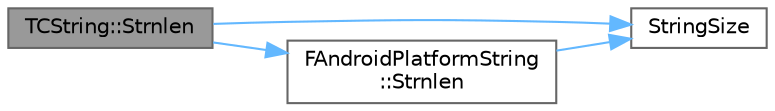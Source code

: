 digraph "TCString::Strnlen"
{
 // INTERACTIVE_SVG=YES
 // LATEX_PDF_SIZE
  bgcolor="transparent";
  edge [fontname=Helvetica,fontsize=10,labelfontname=Helvetica,labelfontsize=10];
  node [fontname=Helvetica,fontsize=10,shape=box,height=0.2,width=0.4];
  rankdir="LR";
  Node1 [id="Node000001",label="TCString::Strnlen",height=0.2,width=0.4,color="gray40", fillcolor="grey60", style="filled", fontcolor="black",tooltip="Calculate the length of the string up to the given size."];
  Node1 -> Node2 [id="edge1_Node000001_Node000002",color="steelblue1",style="solid",tooltip=" "];
  Node2 [id="Node000002",label="StringSize",height=0.2,width=0.4,color="grey40", fillcolor="white", style="filled",URL="$db/d7d/CanvasTypes_8h.html#a2ac566ed35e75714be173ffd0a2bd000",tooltip="Render string using both a font and a material."];
  Node1 -> Node3 [id="edge2_Node000001_Node000003",color="steelblue1",style="solid",tooltip=" "];
  Node3 [id="Node000003",label="FAndroidPlatformString\l::Strnlen",height=0.2,width=0.4,color="grey40", fillcolor="white", style="filled",URL="$d5/d69/structFAndroidPlatformString.html#aeb5dd4f44404708128adacbbc359a5d7",tooltip=" "];
  Node3 -> Node2 [id="edge3_Node000003_Node000002",color="steelblue1",style="solid",tooltip=" "];
}

